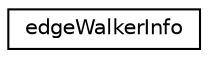 digraph "Graphical Class Hierarchy"
{
 // LATEX_PDF_SIZE
  edge [fontname="Helvetica",fontsize="10",labelfontname="Helvetica",labelfontsize="10"];
  node [fontname="Helvetica",fontsize="10",shape=record];
  rankdir="LR";
  Node0 [label="edgeWalkerInfo",height=0.2,width=0.4,color="black", fillcolor="white", style="filled",URL="$structedgeWalkerInfo.html",tooltip=" "];
}
